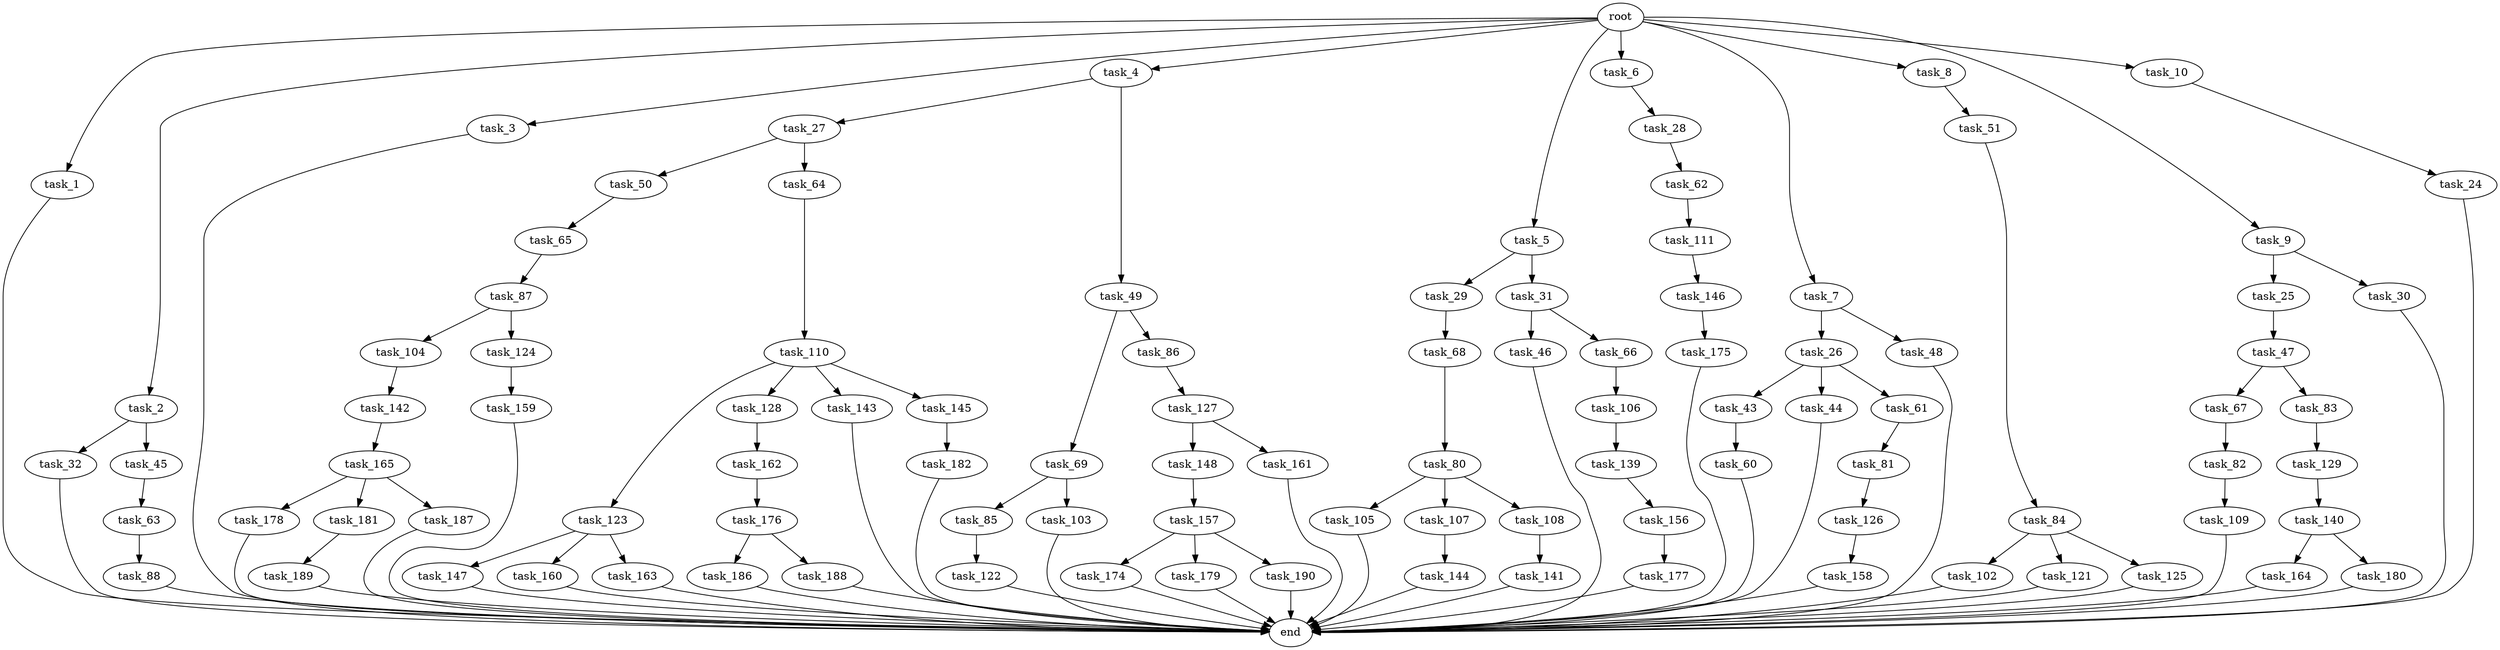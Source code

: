 digraph G {
  root [size="0.000000"];
  task_1 [size="1024.000000"];
  task_2 [size="1024.000000"];
  task_3 [size="1024.000000"];
  task_4 [size="1024.000000"];
  task_5 [size="1024.000000"];
  task_6 [size="1024.000000"];
  task_7 [size="1024.000000"];
  task_8 [size="1024.000000"];
  task_9 [size="1024.000000"];
  task_10 [size="1024.000000"];
  task_24 [size="214748364800.000000"];
  task_25 [size="858993459200.000000"];
  task_26 [size="137438953472.000000"];
  task_27 [size="309237645312.000000"];
  task_28 [size="34359738368.000000"];
  task_29 [size="695784701952.000000"];
  task_30 [size="858993459200.000000"];
  task_31 [size="695784701952.000000"];
  task_32 [size="858993459200.000000"];
  task_43 [size="309237645312.000000"];
  task_44 [size="309237645312.000000"];
  task_45 [size="858993459200.000000"];
  task_46 [size="137438953472.000000"];
  task_47 [size="858993459200.000000"];
  task_48 [size="137438953472.000000"];
  task_49 [size="309237645312.000000"];
  task_50 [size="34359738368.000000"];
  task_51 [size="77309411328.000000"];
  task_60 [size="77309411328.000000"];
  task_61 [size="309237645312.000000"];
  task_62 [size="858993459200.000000"];
  task_63 [size="214748364800.000000"];
  task_64 [size="34359738368.000000"];
  task_65 [size="549755813888.000000"];
  task_66 [size="137438953472.000000"];
  task_67 [size="858993459200.000000"];
  task_68 [size="549755813888.000000"];
  task_69 [size="214748364800.000000"];
  task_80 [size="309237645312.000000"];
  task_81 [size="549755813888.000000"];
  task_82 [size="34359738368.000000"];
  task_83 [size="858993459200.000000"];
  task_84 [size="309237645312.000000"];
  task_85 [size="858993459200.000000"];
  task_86 [size="214748364800.000000"];
  task_87 [size="77309411328.000000"];
  task_88 [size="420906795008.000000"];
  task_102 [size="77309411328.000000"];
  task_103 [size="858993459200.000000"];
  task_104 [size="309237645312.000000"];
  task_105 [size="695784701952.000000"];
  task_106 [size="420906795008.000000"];
  task_107 [size="695784701952.000000"];
  task_108 [size="695784701952.000000"];
  task_109 [size="34359738368.000000"];
  task_110 [size="695784701952.000000"];
  task_111 [size="858993459200.000000"];
  task_121 [size="77309411328.000000"];
  task_122 [size="137438953472.000000"];
  task_123 [size="549755813888.000000"];
  task_124 [size="309237645312.000000"];
  task_125 [size="77309411328.000000"];
  task_126 [size="420906795008.000000"];
  task_127 [size="420906795008.000000"];
  task_128 [size="549755813888.000000"];
  task_129 [size="34359738368.000000"];
  task_139 [size="858993459200.000000"];
  task_140 [size="214748364800.000000"];
  task_141 [size="549755813888.000000"];
  task_142 [size="420906795008.000000"];
  task_143 [size="549755813888.000000"];
  task_144 [size="420906795008.000000"];
  task_145 [size="549755813888.000000"];
  task_146 [size="858993459200.000000"];
  task_147 [size="695784701952.000000"];
  task_148 [size="77309411328.000000"];
  task_156 [size="695784701952.000000"];
  task_157 [size="420906795008.000000"];
  task_158 [size="214748364800.000000"];
  task_159 [size="137438953472.000000"];
  task_160 [size="695784701952.000000"];
  task_161 [size="77309411328.000000"];
  task_162 [size="34359738368.000000"];
  task_163 [size="695784701952.000000"];
  task_164 [size="214748364800.000000"];
  task_165 [size="77309411328.000000"];
  task_174 [size="137438953472.000000"];
  task_175 [size="214748364800.000000"];
  task_176 [size="549755813888.000000"];
  task_177 [size="858993459200.000000"];
  task_178 [size="309237645312.000000"];
  task_179 [size="137438953472.000000"];
  task_180 [size="214748364800.000000"];
  task_181 [size="309237645312.000000"];
  task_182 [size="137438953472.000000"];
  task_186 [size="137438953472.000000"];
  task_187 [size="309237645312.000000"];
  task_188 [size="137438953472.000000"];
  task_189 [size="420906795008.000000"];
  task_190 [size="137438953472.000000"];
  end [size="0.000000"];

  root -> task_1 [size="1.000000"];
  root -> task_2 [size="1.000000"];
  root -> task_3 [size="1.000000"];
  root -> task_4 [size="1.000000"];
  root -> task_5 [size="1.000000"];
  root -> task_6 [size="1.000000"];
  root -> task_7 [size="1.000000"];
  root -> task_8 [size="1.000000"];
  root -> task_9 [size="1.000000"];
  root -> task_10 [size="1.000000"];
  task_1 -> end [size="1.000000"];
  task_2 -> task_32 [size="838860800.000000"];
  task_2 -> task_45 [size="838860800.000000"];
  task_3 -> end [size="1.000000"];
  task_4 -> task_27 [size="301989888.000000"];
  task_4 -> task_49 [size="301989888.000000"];
  task_5 -> task_29 [size="679477248.000000"];
  task_5 -> task_31 [size="679477248.000000"];
  task_6 -> task_28 [size="33554432.000000"];
  task_7 -> task_26 [size="134217728.000000"];
  task_7 -> task_48 [size="134217728.000000"];
  task_8 -> task_51 [size="75497472.000000"];
  task_9 -> task_25 [size="838860800.000000"];
  task_9 -> task_30 [size="838860800.000000"];
  task_10 -> task_24 [size="209715200.000000"];
  task_24 -> end [size="1.000000"];
  task_25 -> task_47 [size="838860800.000000"];
  task_26 -> task_43 [size="301989888.000000"];
  task_26 -> task_44 [size="301989888.000000"];
  task_26 -> task_61 [size="301989888.000000"];
  task_27 -> task_50 [size="33554432.000000"];
  task_27 -> task_64 [size="33554432.000000"];
  task_28 -> task_62 [size="838860800.000000"];
  task_29 -> task_68 [size="536870912.000000"];
  task_30 -> end [size="1.000000"];
  task_31 -> task_46 [size="134217728.000000"];
  task_31 -> task_66 [size="134217728.000000"];
  task_32 -> end [size="1.000000"];
  task_43 -> task_60 [size="75497472.000000"];
  task_44 -> end [size="1.000000"];
  task_45 -> task_63 [size="209715200.000000"];
  task_46 -> end [size="1.000000"];
  task_47 -> task_67 [size="838860800.000000"];
  task_47 -> task_83 [size="838860800.000000"];
  task_48 -> end [size="1.000000"];
  task_49 -> task_69 [size="209715200.000000"];
  task_49 -> task_86 [size="209715200.000000"];
  task_50 -> task_65 [size="536870912.000000"];
  task_51 -> task_84 [size="301989888.000000"];
  task_60 -> end [size="1.000000"];
  task_61 -> task_81 [size="536870912.000000"];
  task_62 -> task_111 [size="838860800.000000"];
  task_63 -> task_88 [size="411041792.000000"];
  task_64 -> task_110 [size="679477248.000000"];
  task_65 -> task_87 [size="75497472.000000"];
  task_66 -> task_106 [size="411041792.000000"];
  task_67 -> task_82 [size="33554432.000000"];
  task_68 -> task_80 [size="301989888.000000"];
  task_69 -> task_85 [size="838860800.000000"];
  task_69 -> task_103 [size="838860800.000000"];
  task_80 -> task_105 [size="679477248.000000"];
  task_80 -> task_107 [size="679477248.000000"];
  task_80 -> task_108 [size="679477248.000000"];
  task_81 -> task_126 [size="411041792.000000"];
  task_82 -> task_109 [size="33554432.000000"];
  task_83 -> task_129 [size="33554432.000000"];
  task_84 -> task_102 [size="75497472.000000"];
  task_84 -> task_121 [size="75497472.000000"];
  task_84 -> task_125 [size="75497472.000000"];
  task_85 -> task_122 [size="134217728.000000"];
  task_86 -> task_127 [size="411041792.000000"];
  task_87 -> task_104 [size="301989888.000000"];
  task_87 -> task_124 [size="301989888.000000"];
  task_88 -> end [size="1.000000"];
  task_102 -> end [size="1.000000"];
  task_103 -> end [size="1.000000"];
  task_104 -> task_142 [size="411041792.000000"];
  task_105 -> end [size="1.000000"];
  task_106 -> task_139 [size="838860800.000000"];
  task_107 -> task_144 [size="411041792.000000"];
  task_108 -> task_141 [size="536870912.000000"];
  task_109 -> end [size="1.000000"];
  task_110 -> task_123 [size="536870912.000000"];
  task_110 -> task_128 [size="536870912.000000"];
  task_110 -> task_143 [size="536870912.000000"];
  task_110 -> task_145 [size="536870912.000000"];
  task_111 -> task_146 [size="838860800.000000"];
  task_121 -> end [size="1.000000"];
  task_122 -> end [size="1.000000"];
  task_123 -> task_147 [size="679477248.000000"];
  task_123 -> task_160 [size="679477248.000000"];
  task_123 -> task_163 [size="679477248.000000"];
  task_124 -> task_159 [size="134217728.000000"];
  task_125 -> end [size="1.000000"];
  task_126 -> task_158 [size="209715200.000000"];
  task_127 -> task_148 [size="75497472.000000"];
  task_127 -> task_161 [size="75497472.000000"];
  task_128 -> task_162 [size="33554432.000000"];
  task_129 -> task_140 [size="209715200.000000"];
  task_139 -> task_156 [size="679477248.000000"];
  task_140 -> task_164 [size="209715200.000000"];
  task_140 -> task_180 [size="209715200.000000"];
  task_141 -> end [size="1.000000"];
  task_142 -> task_165 [size="75497472.000000"];
  task_143 -> end [size="1.000000"];
  task_144 -> end [size="1.000000"];
  task_145 -> task_182 [size="134217728.000000"];
  task_146 -> task_175 [size="209715200.000000"];
  task_147 -> end [size="1.000000"];
  task_148 -> task_157 [size="411041792.000000"];
  task_156 -> task_177 [size="838860800.000000"];
  task_157 -> task_174 [size="134217728.000000"];
  task_157 -> task_179 [size="134217728.000000"];
  task_157 -> task_190 [size="134217728.000000"];
  task_158 -> end [size="1.000000"];
  task_159 -> end [size="1.000000"];
  task_160 -> end [size="1.000000"];
  task_161 -> end [size="1.000000"];
  task_162 -> task_176 [size="536870912.000000"];
  task_163 -> end [size="1.000000"];
  task_164 -> end [size="1.000000"];
  task_165 -> task_178 [size="301989888.000000"];
  task_165 -> task_181 [size="301989888.000000"];
  task_165 -> task_187 [size="301989888.000000"];
  task_174 -> end [size="1.000000"];
  task_175 -> end [size="1.000000"];
  task_176 -> task_186 [size="134217728.000000"];
  task_176 -> task_188 [size="134217728.000000"];
  task_177 -> end [size="1.000000"];
  task_178 -> end [size="1.000000"];
  task_179 -> end [size="1.000000"];
  task_180 -> end [size="1.000000"];
  task_181 -> task_189 [size="411041792.000000"];
  task_182 -> end [size="1.000000"];
  task_186 -> end [size="1.000000"];
  task_187 -> end [size="1.000000"];
  task_188 -> end [size="1.000000"];
  task_189 -> end [size="1.000000"];
  task_190 -> end [size="1.000000"];
}
